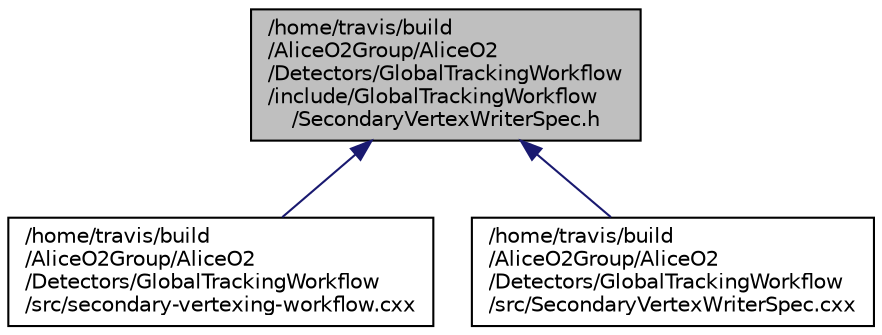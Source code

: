 digraph "/home/travis/build/AliceO2Group/AliceO2/Detectors/GlobalTrackingWorkflow/include/GlobalTrackingWorkflow/SecondaryVertexWriterSpec.h"
{
 // INTERACTIVE_SVG=YES
  bgcolor="transparent";
  edge [fontname="Helvetica",fontsize="10",labelfontname="Helvetica",labelfontsize="10"];
  node [fontname="Helvetica",fontsize="10",shape=record];
  Node130 [label="/home/travis/build\l/AliceO2Group/AliceO2\l/Detectors/GlobalTrackingWorkflow\l/include/GlobalTrackingWorkflow\l/SecondaryVertexWriterSpec.h",height=0.2,width=0.4,color="black", fillcolor="grey75", style="filled", fontcolor="black"];
  Node130 -> Node131 [dir="back",color="midnightblue",fontsize="10",style="solid",fontname="Helvetica"];
  Node131 [label="/home/travis/build\l/AliceO2Group/AliceO2\l/Detectors/GlobalTrackingWorkflow\l/src/secondary-vertexing-workflow.cxx",height=0.2,width=0.4,color="black",URL="$d9/d62/secondary-vertexing-workflow_8cxx.html"];
  Node130 -> Node132 [dir="back",color="midnightblue",fontsize="10",style="solid",fontname="Helvetica"];
  Node132 [label="/home/travis/build\l/AliceO2Group/AliceO2\l/Detectors/GlobalTrackingWorkflow\l/src/SecondaryVertexWriterSpec.cxx",height=0.2,width=0.4,color="black",URL="$d6/de6/SecondaryVertexWriterSpec_8cxx.html"];
}
